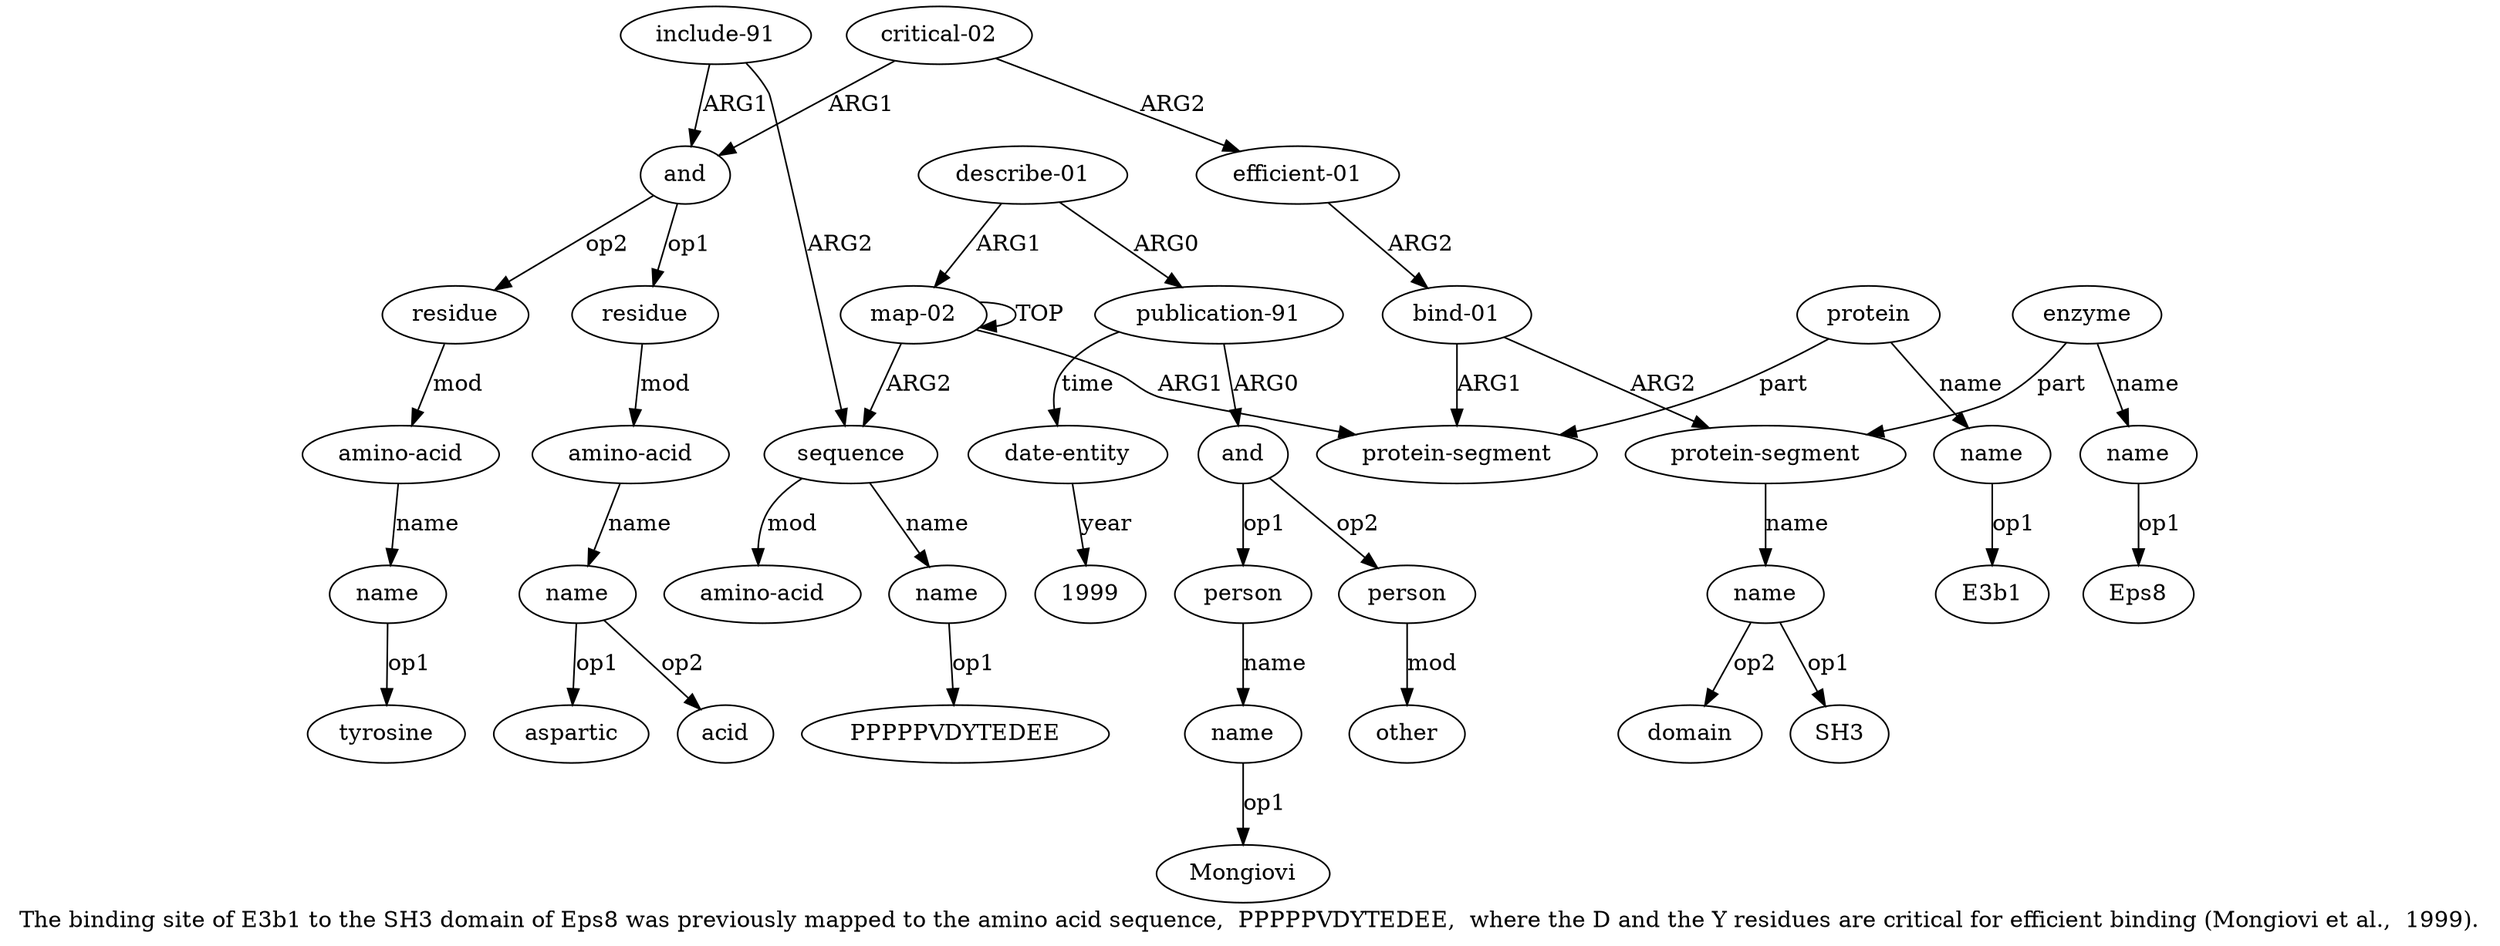 digraph  {
	graph [label="The binding site of E3b1 to the SH3 domain of Eps8 was previously mapped to the amino acid sequence,  PPPPPVDYTEDEE,  where the \
D and the Y residues are critical for efficient binding (Mongiovi et al.,  1999)."];
	node [label="\N"];
	a20	 [color=black,
		gold_ind=20,
		gold_label="efficient-01",
		label="efficient-01",
		test_ind=20,
		test_label="efficient-01"];
	a4	 [color=black,
		gold_ind=4,
		gold_label="bind-01",
		label="bind-01",
		test_ind=4,
		test_label="bind-01"];
	a20 -> a4 [key=0,
	color=black,
	gold_label=ARG2,
	label=ARG2,
	test_label=ARG2];
a21 [color=black,
	gold_ind=21,
	gold_label="amino-acid",
	label="amino-acid",
	test_ind=21,
	test_label="amino-acid"];
a22 [color=black,
	gold_ind=22,
	gold_label="describe-01",
	label="describe-01",
	test_ind=22,
	test_label="describe-01"];
a23 [color=black,
	gold_ind=23,
	gold_label="publication-91",
	label="publication-91",
	test_ind=23,
	test_label="publication-91"];
a22 -> a23 [key=0,
color=black,
gold_label=ARG0,
label=ARG0,
test_label=ARG0];
a0 [color=black,
gold_ind=0,
gold_label="map-02",
label="map-02",
test_ind=0,
test_label="map-02"];
a22 -> a0 [key=0,
color=black,
gold_label=ARG1,
label=ARG1,
test_label=ARG1];
a24 [color=black,
gold_ind=24,
gold_label=and,
label=and,
test_ind=24,
test_label=and];
a23 -> a24 [key=0,
color=black,
gold_label=ARG0,
label=ARG0,
test_label=ARG0];
a29 [color=black,
gold_ind=29,
gold_label="date-entity",
label="date-entity",
test_ind=29,
test_label="date-entity"];
a23 -> a29 [key=0,
color=black,
gold_label=time,
label=time,
test_label=time];
a25 [color=black,
gold_ind=25,
gold_label=person,
label=person,
test_ind=25,
test_label=person];
a24 -> a25 [key=0,
color=black,
gold_label=op1,
label=op1,
test_label=op1];
a27 [color=black,
gold_ind=27,
gold_label=person,
label=person,
test_ind=27,
test_label=person];
a24 -> a27 [key=0,
color=black,
gold_label=op2,
label=op2,
test_label=op2];
a26 [color=black,
gold_ind=26,
gold_label=name,
label=name,
test_ind=26,
test_label=name];
a25 -> a26 [key=0,
color=black,
gold_label=name,
label=name,
test_label=name];
"a26 Mongiovi" [color=black,
gold_ind=-1,
gold_label=Mongiovi,
label=Mongiovi,
test_ind=-1,
test_label=Mongiovi];
a26 -> "a26 Mongiovi" [key=0,
color=black,
gold_label=op1,
label=op1,
test_label=op1];
a28 [color=black,
gold_ind=28,
gold_label=other,
label=other,
test_ind=28,
test_label=other];
a27 -> a28 [key=0,
color=black,
gold_label=mod,
label=mod,
test_label=mod];
"a29 1999" [color=black,
gold_ind=-1,
gold_label=1999,
label=1999,
test_ind=-1,
test_label=1999];
a29 -> "a29 1999" [key=0,
color=black,
gold_label=year,
label=year,
test_label=year];
"a8 Eps8" [color=black,
gold_ind=-1,
gold_label=Eps8,
label=Eps8,
test_ind=-1,
test_label=Eps8];
"a15 aspartic" [color=black,
gold_ind=-1,
gold_label=aspartic,
label=aspartic,
test_ind=-1,
test_label=aspartic];
"a3 E3b1" [color=black,
gold_ind=-1,
gold_label=E3b1,
label=E3b1,
test_ind=-1,
test_label=E3b1];
"a15 acid" [color=black,
gold_ind=-1,
gold_label=acid,
label=acid,
test_ind=-1,
test_label=acid];
"a6 domain" [color=black,
gold_ind=-1,
gold_label=domain,
label=domain,
test_ind=-1,
test_label=domain];
"a18 tyrosine" [color=black,
gold_ind=-1,
gold_label=tyrosine,
label=tyrosine,
test_ind=-1,
test_label=tyrosine];
a15 [color=black,
gold_ind=15,
gold_label=name,
label=name,
test_ind=15,
test_label=name];
a15 -> "a15 aspartic" [key=0,
color=black,
gold_label=op1,
label=op1,
test_label=op1];
a15 -> "a15 acid" [key=0,
color=black,
gold_label=op2,
label=op2,
test_label=op2];
a14 [color=black,
gold_ind=14,
gold_label="amino-acid",
label="amino-acid",
test_ind=14,
test_label="amino-acid"];
a14 -> a15 [key=0,
color=black,
gold_label=name,
label=name,
test_label=name];
a17 [color=black,
gold_ind=17,
gold_label="amino-acid",
label="amino-acid",
test_ind=17,
test_label="amino-acid"];
a18 [color=black,
gold_ind=18,
gold_label=name,
label=name,
test_ind=18,
test_label=name];
a17 -> a18 [key=0,
color=black,
gold_label=name,
label=name,
test_label=name];
a16 [color=black,
gold_ind=16,
gold_label=residue,
label=residue,
test_ind=16,
test_label=residue];
a16 -> a17 [key=0,
color=black,
gold_label=mod,
label=mod,
test_label=mod];
a11 [color=black,
gold_ind=11,
gold_label="include-91",
label="include-91",
test_ind=11,
test_label="include-91"];
a12 [color=black,
gold_ind=12,
gold_label=and,
label=and,
test_ind=12,
test_label=and];
a11 -> a12 [key=0,
color=black,
gold_label=ARG1,
label=ARG1,
test_label=ARG1];
a9 [color=black,
gold_ind=9,
gold_label=sequence,
label=sequence,
test_ind=9,
test_label=sequence];
a11 -> a9 [key=0,
color=black,
gold_label=ARG2,
label=ARG2,
test_label=ARG2];
a10 [color=black,
gold_ind=10,
gold_label=name,
label=name,
test_ind=10,
test_label=name];
"a10 PPPPPVDYTEDEE" [color=black,
gold_ind=-1,
gold_label=PPPPPVDYTEDEE,
label=PPPPPVDYTEDEE,
test_ind=-1,
test_label=PPPPPVDYTEDEE];
a10 -> "a10 PPPPPVDYTEDEE" [key=0,
color=black,
gold_label=op1,
label=op1,
test_label=op1];
a13 [color=black,
gold_ind=13,
gold_label=residue,
label=residue,
test_ind=13,
test_label=residue];
a13 -> a14 [key=0,
color=black,
gold_label=mod,
label=mod,
test_label=mod];
a12 -> a16 [key=0,
color=black,
gold_label=op2,
label=op2,
test_label=op2];
a12 -> a13 [key=0,
color=black,
gold_label=op1,
label=op1,
test_label=op1];
a19 [color=black,
gold_ind=19,
gold_label="critical-02",
label="critical-02",
test_ind=19,
test_label="critical-02"];
a19 -> a20 [key=0,
color=black,
gold_label=ARG2,
label=ARG2,
test_label=ARG2];
a19 -> a12 [key=0,
color=black,
gold_label=ARG1,
label=ARG1,
test_label=ARG1];
a18 -> "a18 tyrosine" [key=0,
color=black,
gold_label=op1,
label=op1,
test_label=op1];
a1 [color=black,
gold_ind=1,
gold_label="protein-segment",
label="protein-segment",
test_ind=1,
test_label="protein-segment"];
a0 -> a1 [key=0,
color=black,
gold_label=ARG1,
label=ARG1,
test_label=ARG1];
a0 -> a0 [key=0,
color=black,
gold_label=TOP,
label=TOP,
test_label=TOP];
a0 -> a9 [key=0,
color=black,
gold_label=ARG2,
label=ARG2,
test_label=ARG2];
a3 [color=black,
gold_ind=3,
gold_label=name,
label=name,
test_ind=3,
test_label=name];
a3 -> "a3 E3b1" [key=0,
color=black,
gold_label=op1,
label=op1,
test_label=op1];
a2 [color=black,
gold_ind=2,
gold_label=protein,
label=protein,
test_ind=2,
test_label=protein];
a2 -> a1 [key=0,
color=black,
gold_label=part,
label=part,
test_label=part];
a2 -> a3 [key=0,
color=black,
gold_label=name,
label=name,
test_label=name];
a5 [color=black,
gold_ind=5,
gold_label="protein-segment",
label="protein-segment",
test_ind=5,
test_label="protein-segment"];
a6 [color=black,
gold_ind=6,
gold_label=name,
label=name,
test_ind=6,
test_label=name];
a5 -> a6 [key=0,
color=black,
gold_label=name,
label=name,
test_label=name];
a4 -> a1 [key=0,
color=black,
gold_label=ARG1,
label=ARG1,
test_label=ARG1];
a4 -> a5 [key=0,
color=black,
gold_label=ARG2,
label=ARG2,
test_label=ARG2];
a7 [color=black,
gold_ind=7,
gold_label=enzyme,
label=enzyme,
test_ind=7,
test_label=enzyme];
a7 -> a5 [key=0,
color=black,
gold_label=part,
label=part,
test_label=part];
a8 [color=black,
gold_ind=8,
gold_label=name,
label=name,
test_ind=8,
test_label=name];
a7 -> a8 [key=0,
color=black,
gold_label=name,
label=name,
test_label=name];
a6 -> "a6 domain" [key=0,
color=black,
gold_label=op2,
label=op2,
test_label=op2];
"a6 SH3" [color=black,
gold_ind=-1,
gold_label=SH3,
label=SH3,
test_ind=-1,
test_label=SH3];
a6 -> "a6 SH3" [key=0,
color=black,
gold_label=op1,
label=op1,
test_label=op1];
a9 -> a21 [key=0,
color=black,
gold_label=mod,
label=mod,
test_label=mod];
a9 -> a10 [key=0,
color=black,
gold_label=name,
label=name,
test_label=name];
a8 -> "a8 Eps8" [key=0,
color=black,
gold_label=op1,
label=op1,
test_label=op1];
}
